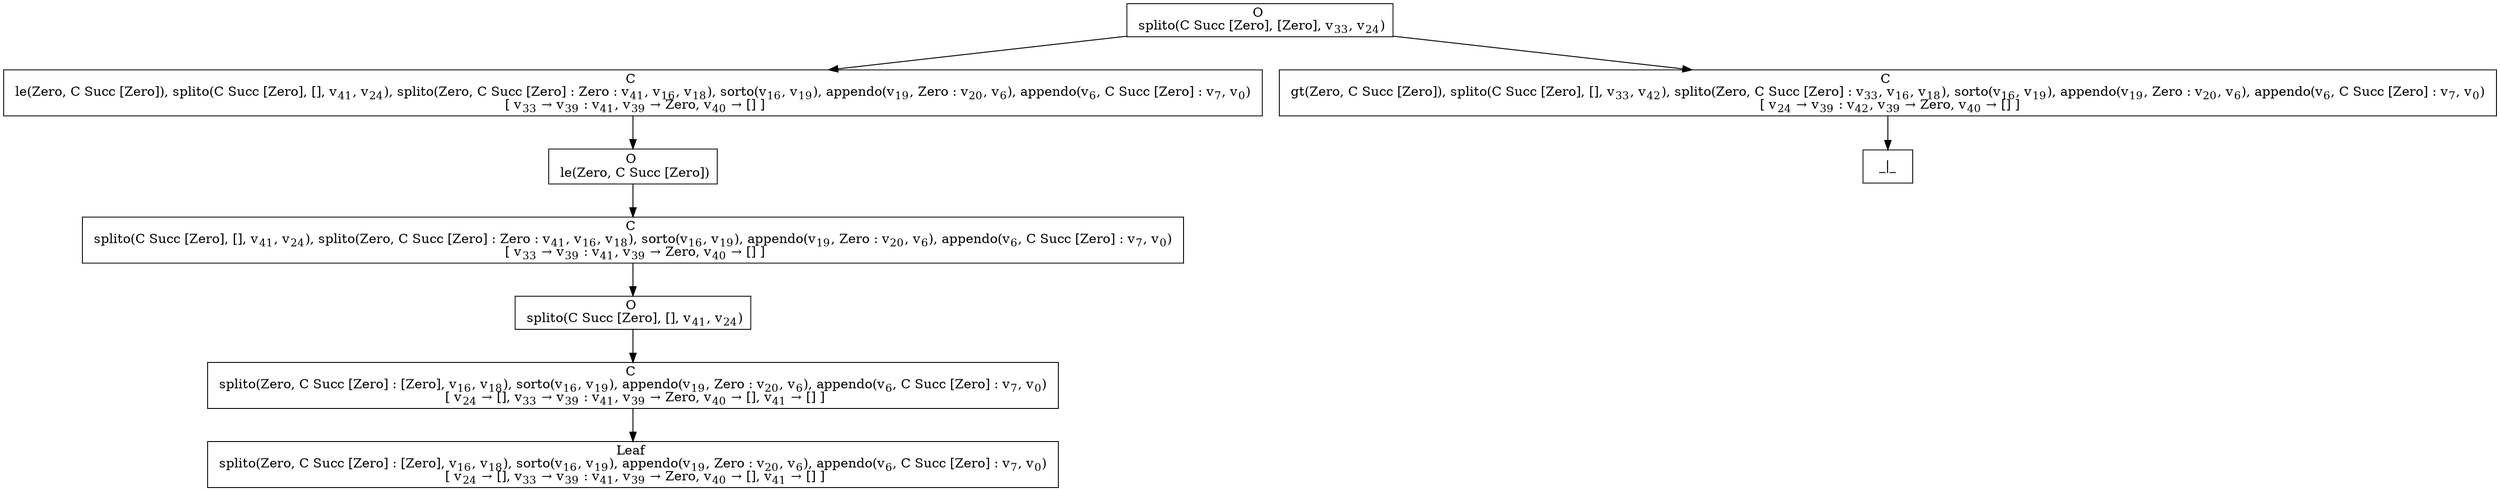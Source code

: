digraph {
    graph [rankdir=TB
          ,bgcolor=transparent];
    node [shape=box
         ,fillcolor=white
         ,style=filled];
    0 [label=<O <BR/> splito(C Succ [Zero], [Zero], v<SUB>33</SUB>, v<SUB>24</SUB>)>];
    1 [label=<C <BR/> le(Zero, C Succ [Zero]), splito(C Succ [Zero], [], v<SUB>41</SUB>, v<SUB>24</SUB>), splito(Zero, C Succ [Zero] : Zero : v<SUB>41</SUB>, v<SUB>16</SUB>, v<SUB>18</SUB>), sorto(v<SUB>16</SUB>, v<SUB>19</SUB>), appendo(v<SUB>19</SUB>, Zero : v<SUB>20</SUB>, v<SUB>6</SUB>), appendo(v<SUB>6</SUB>, C Succ [Zero] : v<SUB>7</SUB>, v<SUB>0</SUB>) <BR/>  [ v<SUB>33</SUB> &rarr; v<SUB>39</SUB> : v<SUB>41</SUB>, v<SUB>39</SUB> &rarr; Zero, v<SUB>40</SUB> &rarr; [] ] >];
    2 [label=<C <BR/> gt(Zero, C Succ [Zero]), splito(C Succ [Zero], [], v<SUB>33</SUB>, v<SUB>42</SUB>), splito(Zero, C Succ [Zero] : v<SUB>33</SUB>, v<SUB>16</SUB>, v<SUB>18</SUB>), sorto(v<SUB>16</SUB>, v<SUB>19</SUB>), appendo(v<SUB>19</SUB>, Zero : v<SUB>20</SUB>, v<SUB>6</SUB>), appendo(v<SUB>6</SUB>, C Succ [Zero] : v<SUB>7</SUB>, v<SUB>0</SUB>) <BR/>  [ v<SUB>24</SUB> &rarr; v<SUB>39</SUB> : v<SUB>42</SUB>, v<SUB>39</SUB> &rarr; Zero, v<SUB>40</SUB> &rarr; [] ] >];
    3 [label=<O <BR/> le(Zero, C Succ [Zero])>];
    4 [label=<C <BR/> splito(C Succ [Zero], [], v<SUB>41</SUB>, v<SUB>24</SUB>), splito(Zero, C Succ [Zero] : Zero : v<SUB>41</SUB>, v<SUB>16</SUB>, v<SUB>18</SUB>), sorto(v<SUB>16</SUB>, v<SUB>19</SUB>), appendo(v<SUB>19</SUB>, Zero : v<SUB>20</SUB>, v<SUB>6</SUB>), appendo(v<SUB>6</SUB>, C Succ [Zero] : v<SUB>7</SUB>, v<SUB>0</SUB>) <BR/>  [ v<SUB>33</SUB> &rarr; v<SUB>39</SUB> : v<SUB>41</SUB>, v<SUB>39</SUB> &rarr; Zero, v<SUB>40</SUB> &rarr; [] ] >];
    5 [label=<O <BR/> splito(C Succ [Zero], [], v<SUB>41</SUB>, v<SUB>24</SUB>)>];
    6 [label=<C <BR/> splito(Zero, C Succ [Zero] : [Zero], v<SUB>16</SUB>, v<SUB>18</SUB>), sorto(v<SUB>16</SUB>, v<SUB>19</SUB>), appendo(v<SUB>19</SUB>, Zero : v<SUB>20</SUB>, v<SUB>6</SUB>), appendo(v<SUB>6</SUB>, C Succ [Zero] : v<SUB>7</SUB>, v<SUB>0</SUB>) <BR/>  [ v<SUB>24</SUB> &rarr; [], v<SUB>33</SUB> &rarr; v<SUB>39</SUB> : v<SUB>41</SUB>, v<SUB>39</SUB> &rarr; Zero, v<SUB>40</SUB> &rarr; [], v<SUB>41</SUB> &rarr; [] ] >];
    7 [label=<Leaf <BR/> splito(Zero, C Succ [Zero] : [Zero], v<SUB>16</SUB>, v<SUB>18</SUB>), sorto(v<SUB>16</SUB>, v<SUB>19</SUB>), appendo(v<SUB>19</SUB>, Zero : v<SUB>20</SUB>, v<SUB>6</SUB>), appendo(v<SUB>6</SUB>, C Succ [Zero] : v<SUB>7</SUB>, v<SUB>0</SUB>) <BR/>  [ v<SUB>24</SUB> &rarr; [], v<SUB>33</SUB> &rarr; v<SUB>39</SUB> : v<SUB>41</SUB>, v<SUB>39</SUB> &rarr; Zero, v<SUB>40</SUB> &rarr; [], v<SUB>41</SUB> &rarr; [] ] >];
    8 [label=<_|_>];
    0 -> 1 [label=""];
    0 -> 2 [label=""];
    1 -> 3 [label=""];
    2 -> 8 [label=""];
    3 -> 4 [label=""];
    4 -> 5 [label=""];
    5 -> 6 [label=""];
    6 -> 7 [label=""];
}